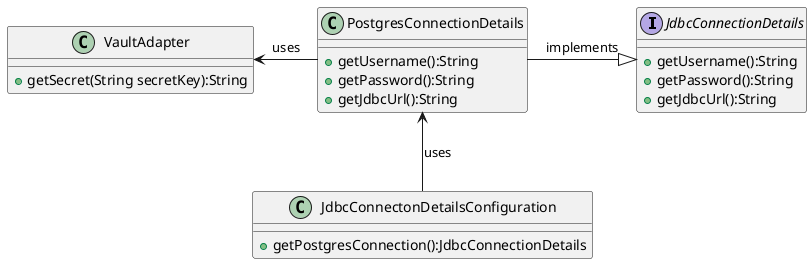 @startuml
'https://plantuml.com/class-diagram

interface JdbcConnectionDetails {
   +getUsername():String
   +getPassword():String
   +getJdbcUrl():String
}
class PostgresConnectionDetails {
   +getUsername():String
   +getPassword():String
   +getJdbcUrl():String
}
class VaultAdapter {
   +getSecret(String secretKey):String
}
class JdbcConnectonDetailsConfiguration {
    +getPostgresConnection():JdbcConnectionDetails
}
PostgresConnectionDetails -left-> VaultAdapter:uses
PostgresConnectionDetails -right-|> JdbcConnectionDetails : implements
JdbcConnectonDetailsConfiguration -up-> PostgresConnectionDetails:uses


@enduml